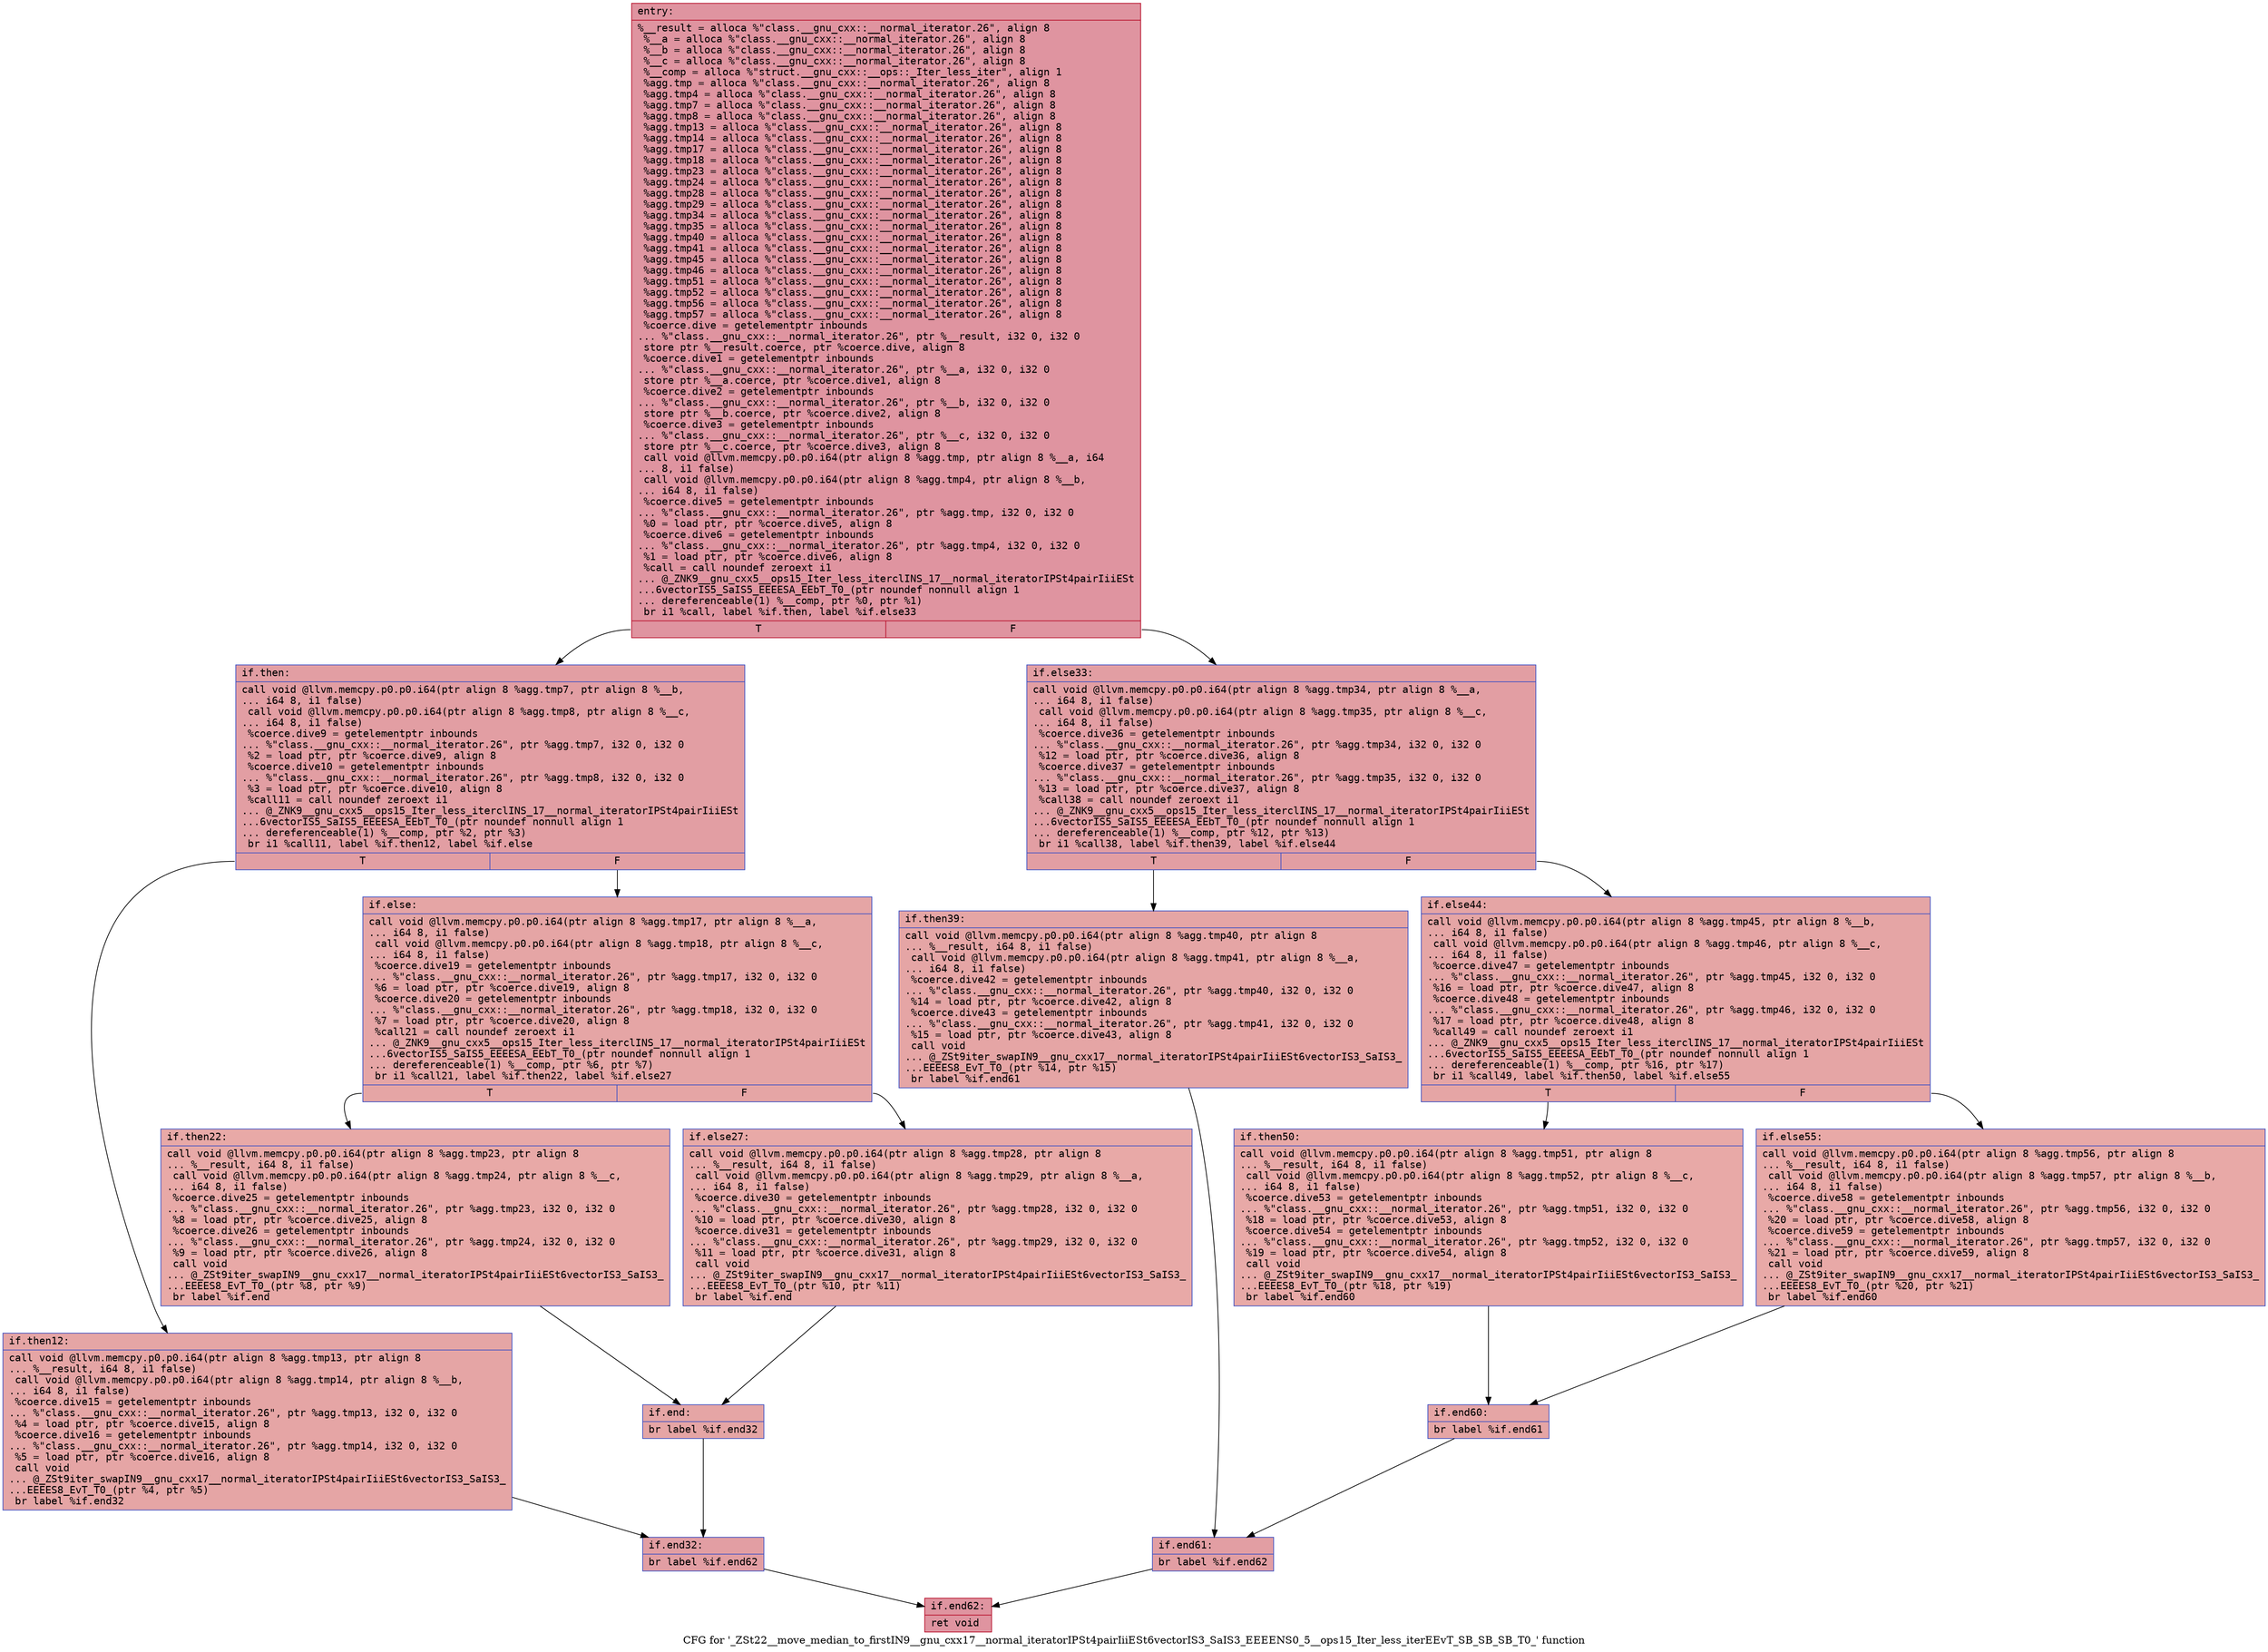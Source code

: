 digraph "CFG for '_ZSt22__move_median_to_firstIN9__gnu_cxx17__normal_iteratorIPSt4pairIiiESt6vectorIS3_SaIS3_EEEENS0_5__ops15_Iter_less_iterEEvT_SB_SB_SB_T0_' function" {
	label="CFG for '_ZSt22__move_median_to_firstIN9__gnu_cxx17__normal_iteratorIPSt4pairIiiESt6vectorIS3_SaIS3_EEEENS0_5__ops15_Iter_less_iterEEvT_SB_SB_SB_T0_' function";

	Node0x56307d7562d0 [shape=record,color="#b70d28ff", style=filled, fillcolor="#b70d2870" fontname="Courier",label="{entry:\l|  %__result = alloca %\"class.__gnu_cxx::__normal_iterator.26\", align 8\l  %__a = alloca %\"class.__gnu_cxx::__normal_iterator.26\", align 8\l  %__b = alloca %\"class.__gnu_cxx::__normal_iterator.26\", align 8\l  %__c = alloca %\"class.__gnu_cxx::__normal_iterator.26\", align 8\l  %__comp = alloca %\"struct.__gnu_cxx::__ops::_Iter_less_iter\", align 1\l  %agg.tmp = alloca %\"class.__gnu_cxx::__normal_iterator.26\", align 8\l  %agg.tmp4 = alloca %\"class.__gnu_cxx::__normal_iterator.26\", align 8\l  %agg.tmp7 = alloca %\"class.__gnu_cxx::__normal_iterator.26\", align 8\l  %agg.tmp8 = alloca %\"class.__gnu_cxx::__normal_iterator.26\", align 8\l  %agg.tmp13 = alloca %\"class.__gnu_cxx::__normal_iterator.26\", align 8\l  %agg.tmp14 = alloca %\"class.__gnu_cxx::__normal_iterator.26\", align 8\l  %agg.tmp17 = alloca %\"class.__gnu_cxx::__normal_iterator.26\", align 8\l  %agg.tmp18 = alloca %\"class.__gnu_cxx::__normal_iterator.26\", align 8\l  %agg.tmp23 = alloca %\"class.__gnu_cxx::__normal_iterator.26\", align 8\l  %agg.tmp24 = alloca %\"class.__gnu_cxx::__normal_iterator.26\", align 8\l  %agg.tmp28 = alloca %\"class.__gnu_cxx::__normal_iterator.26\", align 8\l  %agg.tmp29 = alloca %\"class.__gnu_cxx::__normal_iterator.26\", align 8\l  %agg.tmp34 = alloca %\"class.__gnu_cxx::__normal_iterator.26\", align 8\l  %agg.tmp35 = alloca %\"class.__gnu_cxx::__normal_iterator.26\", align 8\l  %agg.tmp40 = alloca %\"class.__gnu_cxx::__normal_iterator.26\", align 8\l  %agg.tmp41 = alloca %\"class.__gnu_cxx::__normal_iterator.26\", align 8\l  %agg.tmp45 = alloca %\"class.__gnu_cxx::__normal_iterator.26\", align 8\l  %agg.tmp46 = alloca %\"class.__gnu_cxx::__normal_iterator.26\", align 8\l  %agg.tmp51 = alloca %\"class.__gnu_cxx::__normal_iterator.26\", align 8\l  %agg.tmp52 = alloca %\"class.__gnu_cxx::__normal_iterator.26\", align 8\l  %agg.tmp56 = alloca %\"class.__gnu_cxx::__normal_iterator.26\", align 8\l  %agg.tmp57 = alloca %\"class.__gnu_cxx::__normal_iterator.26\", align 8\l  %coerce.dive = getelementptr inbounds\l... %\"class.__gnu_cxx::__normal_iterator.26\", ptr %__result, i32 0, i32 0\l  store ptr %__result.coerce, ptr %coerce.dive, align 8\l  %coerce.dive1 = getelementptr inbounds\l... %\"class.__gnu_cxx::__normal_iterator.26\", ptr %__a, i32 0, i32 0\l  store ptr %__a.coerce, ptr %coerce.dive1, align 8\l  %coerce.dive2 = getelementptr inbounds\l... %\"class.__gnu_cxx::__normal_iterator.26\", ptr %__b, i32 0, i32 0\l  store ptr %__b.coerce, ptr %coerce.dive2, align 8\l  %coerce.dive3 = getelementptr inbounds\l... %\"class.__gnu_cxx::__normal_iterator.26\", ptr %__c, i32 0, i32 0\l  store ptr %__c.coerce, ptr %coerce.dive3, align 8\l  call void @llvm.memcpy.p0.p0.i64(ptr align 8 %agg.tmp, ptr align 8 %__a, i64\l... 8, i1 false)\l  call void @llvm.memcpy.p0.p0.i64(ptr align 8 %agg.tmp4, ptr align 8 %__b,\l... i64 8, i1 false)\l  %coerce.dive5 = getelementptr inbounds\l... %\"class.__gnu_cxx::__normal_iterator.26\", ptr %agg.tmp, i32 0, i32 0\l  %0 = load ptr, ptr %coerce.dive5, align 8\l  %coerce.dive6 = getelementptr inbounds\l... %\"class.__gnu_cxx::__normal_iterator.26\", ptr %agg.tmp4, i32 0, i32 0\l  %1 = load ptr, ptr %coerce.dive6, align 8\l  %call = call noundef zeroext i1\l... @_ZNK9__gnu_cxx5__ops15_Iter_less_iterclINS_17__normal_iteratorIPSt4pairIiiESt\l...6vectorIS5_SaIS5_EEEESA_EEbT_T0_(ptr noundef nonnull align 1\l... dereferenceable(1) %__comp, ptr %0, ptr %1)\l  br i1 %call, label %if.then, label %if.else33\l|{<s0>T|<s1>F}}"];
	Node0x56307d7562d0:s0 -> Node0x56307d758360[tooltip="entry -> if.then\nProbability 50.00%" ];
	Node0x56307d7562d0:s1 -> Node0x56307d7583b0[tooltip="entry -> if.else33\nProbability 50.00%" ];
	Node0x56307d758360 [shape=record,color="#3d50c3ff", style=filled, fillcolor="#be242e70" fontname="Courier",label="{if.then:\l|  call void @llvm.memcpy.p0.p0.i64(ptr align 8 %agg.tmp7, ptr align 8 %__b,\l... i64 8, i1 false)\l  call void @llvm.memcpy.p0.p0.i64(ptr align 8 %agg.tmp8, ptr align 8 %__c,\l... i64 8, i1 false)\l  %coerce.dive9 = getelementptr inbounds\l... %\"class.__gnu_cxx::__normal_iterator.26\", ptr %agg.tmp7, i32 0, i32 0\l  %2 = load ptr, ptr %coerce.dive9, align 8\l  %coerce.dive10 = getelementptr inbounds\l... %\"class.__gnu_cxx::__normal_iterator.26\", ptr %agg.tmp8, i32 0, i32 0\l  %3 = load ptr, ptr %coerce.dive10, align 8\l  %call11 = call noundef zeroext i1\l... @_ZNK9__gnu_cxx5__ops15_Iter_less_iterclINS_17__normal_iteratorIPSt4pairIiiESt\l...6vectorIS5_SaIS5_EEEESA_EEbT_T0_(ptr noundef nonnull align 1\l... dereferenceable(1) %__comp, ptr %2, ptr %3)\l  br i1 %call11, label %if.then12, label %if.else\l|{<s0>T|<s1>F}}"];
	Node0x56307d758360:s0 -> Node0x56307d758af0[tooltip="if.then -> if.then12\nProbability 50.00%" ];
	Node0x56307d758360:s1 -> Node0x56307d758b40[tooltip="if.then -> if.else\nProbability 50.00%" ];
	Node0x56307d758af0 [shape=record,color="#3d50c3ff", style=filled, fillcolor="#c5333470" fontname="Courier",label="{if.then12:\l|  call void @llvm.memcpy.p0.p0.i64(ptr align 8 %agg.tmp13, ptr align 8\l... %__result, i64 8, i1 false)\l  call void @llvm.memcpy.p0.p0.i64(ptr align 8 %agg.tmp14, ptr align 8 %__b,\l... i64 8, i1 false)\l  %coerce.dive15 = getelementptr inbounds\l... %\"class.__gnu_cxx::__normal_iterator.26\", ptr %agg.tmp13, i32 0, i32 0\l  %4 = load ptr, ptr %coerce.dive15, align 8\l  %coerce.dive16 = getelementptr inbounds\l... %\"class.__gnu_cxx::__normal_iterator.26\", ptr %agg.tmp14, i32 0, i32 0\l  %5 = load ptr, ptr %coerce.dive16, align 8\l  call void\l... @_ZSt9iter_swapIN9__gnu_cxx17__normal_iteratorIPSt4pairIiiESt6vectorIS3_SaIS3_\l...EEEES8_EvT_T0_(ptr %4, ptr %5)\l  br label %if.end32\l}"];
	Node0x56307d758af0 -> Node0x56307d7593d0[tooltip="if.then12 -> if.end32\nProbability 100.00%" ];
	Node0x56307d758b40 [shape=record,color="#3d50c3ff", style=filled, fillcolor="#c5333470" fontname="Courier",label="{if.else:\l|  call void @llvm.memcpy.p0.p0.i64(ptr align 8 %agg.tmp17, ptr align 8 %__a,\l... i64 8, i1 false)\l  call void @llvm.memcpy.p0.p0.i64(ptr align 8 %agg.tmp18, ptr align 8 %__c,\l... i64 8, i1 false)\l  %coerce.dive19 = getelementptr inbounds\l... %\"class.__gnu_cxx::__normal_iterator.26\", ptr %agg.tmp17, i32 0, i32 0\l  %6 = load ptr, ptr %coerce.dive19, align 8\l  %coerce.dive20 = getelementptr inbounds\l... %\"class.__gnu_cxx::__normal_iterator.26\", ptr %agg.tmp18, i32 0, i32 0\l  %7 = load ptr, ptr %coerce.dive20, align 8\l  %call21 = call noundef zeroext i1\l... @_ZNK9__gnu_cxx5__ops15_Iter_less_iterclINS_17__normal_iteratorIPSt4pairIiiESt\l...6vectorIS5_SaIS5_EEEESA_EEbT_T0_(ptr noundef nonnull align 1\l... dereferenceable(1) %__comp, ptr %6, ptr %7)\l  br i1 %call21, label %if.then22, label %if.else27\l|{<s0>T|<s1>F}}"];
	Node0x56307d758b40:s0 -> Node0x56307d759ec0[tooltip="if.else -> if.then22\nProbability 50.00%" ];
	Node0x56307d758b40:s1 -> Node0x56307d759f10[tooltip="if.else -> if.else27\nProbability 50.00%" ];
	Node0x56307d759ec0 [shape=record,color="#3d50c3ff", style=filled, fillcolor="#ca3b3770" fontname="Courier",label="{if.then22:\l|  call void @llvm.memcpy.p0.p0.i64(ptr align 8 %agg.tmp23, ptr align 8\l... %__result, i64 8, i1 false)\l  call void @llvm.memcpy.p0.p0.i64(ptr align 8 %agg.tmp24, ptr align 8 %__c,\l... i64 8, i1 false)\l  %coerce.dive25 = getelementptr inbounds\l... %\"class.__gnu_cxx::__normal_iterator.26\", ptr %agg.tmp23, i32 0, i32 0\l  %8 = load ptr, ptr %coerce.dive25, align 8\l  %coerce.dive26 = getelementptr inbounds\l... %\"class.__gnu_cxx::__normal_iterator.26\", ptr %agg.tmp24, i32 0, i32 0\l  %9 = load ptr, ptr %coerce.dive26, align 8\l  call void\l... @_ZSt9iter_swapIN9__gnu_cxx17__normal_iteratorIPSt4pairIiiESt6vectorIS3_SaIS3_\l...EEEES8_EvT_T0_(ptr %8, ptr %9)\l  br label %if.end\l}"];
	Node0x56307d759ec0 -> Node0x56307d75a730[tooltip="if.then22 -> if.end\nProbability 100.00%" ];
	Node0x56307d759f10 [shape=record,color="#3d50c3ff", style=filled, fillcolor="#ca3b3770" fontname="Courier",label="{if.else27:\l|  call void @llvm.memcpy.p0.p0.i64(ptr align 8 %agg.tmp28, ptr align 8\l... %__result, i64 8, i1 false)\l  call void @llvm.memcpy.p0.p0.i64(ptr align 8 %agg.tmp29, ptr align 8 %__a,\l... i64 8, i1 false)\l  %coerce.dive30 = getelementptr inbounds\l... %\"class.__gnu_cxx::__normal_iterator.26\", ptr %agg.tmp28, i32 0, i32 0\l  %10 = load ptr, ptr %coerce.dive30, align 8\l  %coerce.dive31 = getelementptr inbounds\l... %\"class.__gnu_cxx::__normal_iterator.26\", ptr %agg.tmp29, i32 0, i32 0\l  %11 = load ptr, ptr %coerce.dive31, align 8\l  call void\l... @_ZSt9iter_swapIN9__gnu_cxx17__normal_iteratorIPSt4pairIiiESt6vectorIS3_SaIS3_\l...EEEES8_EvT_T0_(ptr %10, ptr %11)\l  br label %if.end\l}"];
	Node0x56307d759f10 -> Node0x56307d75a730[tooltip="if.else27 -> if.end\nProbability 100.00%" ];
	Node0x56307d75a730 [shape=record,color="#3d50c3ff", style=filled, fillcolor="#c5333470" fontname="Courier",label="{if.end:\l|  br label %if.end32\l}"];
	Node0x56307d75a730 -> Node0x56307d7593d0[tooltip="if.end -> if.end32\nProbability 100.00%" ];
	Node0x56307d7593d0 [shape=record,color="#3d50c3ff", style=filled, fillcolor="#be242e70" fontname="Courier",label="{if.end32:\l|  br label %if.end62\l}"];
	Node0x56307d7593d0 -> Node0x56307d75aea0[tooltip="if.end32 -> if.end62\nProbability 100.00%" ];
	Node0x56307d7583b0 [shape=record,color="#3d50c3ff", style=filled, fillcolor="#be242e70" fontname="Courier",label="{if.else33:\l|  call void @llvm.memcpy.p0.p0.i64(ptr align 8 %agg.tmp34, ptr align 8 %__a,\l... i64 8, i1 false)\l  call void @llvm.memcpy.p0.p0.i64(ptr align 8 %agg.tmp35, ptr align 8 %__c,\l... i64 8, i1 false)\l  %coerce.dive36 = getelementptr inbounds\l... %\"class.__gnu_cxx::__normal_iterator.26\", ptr %agg.tmp34, i32 0, i32 0\l  %12 = load ptr, ptr %coerce.dive36, align 8\l  %coerce.dive37 = getelementptr inbounds\l... %\"class.__gnu_cxx::__normal_iterator.26\", ptr %agg.tmp35, i32 0, i32 0\l  %13 = load ptr, ptr %coerce.dive37, align 8\l  %call38 = call noundef zeroext i1\l... @_ZNK9__gnu_cxx5__ops15_Iter_less_iterclINS_17__normal_iteratorIPSt4pairIiiESt\l...6vectorIS5_SaIS5_EEEESA_EEbT_T0_(ptr noundef nonnull align 1\l... dereferenceable(1) %__comp, ptr %12, ptr %13)\l  br i1 %call38, label %if.then39, label %if.else44\l|{<s0>T|<s1>F}}"];
	Node0x56307d7583b0:s0 -> Node0x56307d75b690[tooltip="if.else33 -> if.then39\nProbability 50.00%" ];
	Node0x56307d7583b0:s1 -> Node0x56307d75b6e0[tooltip="if.else33 -> if.else44\nProbability 50.00%" ];
	Node0x56307d75b690 [shape=record,color="#3d50c3ff", style=filled, fillcolor="#c5333470" fontname="Courier",label="{if.then39:\l|  call void @llvm.memcpy.p0.p0.i64(ptr align 8 %agg.tmp40, ptr align 8\l... %__result, i64 8, i1 false)\l  call void @llvm.memcpy.p0.p0.i64(ptr align 8 %agg.tmp41, ptr align 8 %__a,\l... i64 8, i1 false)\l  %coerce.dive42 = getelementptr inbounds\l... %\"class.__gnu_cxx::__normal_iterator.26\", ptr %agg.tmp40, i32 0, i32 0\l  %14 = load ptr, ptr %coerce.dive42, align 8\l  %coerce.dive43 = getelementptr inbounds\l... %\"class.__gnu_cxx::__normal_iterator.26\", ptr %agg.tmp41, i32 0, i32 0\l  %15 = load ptr, ptr %coerce.dive43, align 8\l  call void\l... @_ZSt9iter_swapIN9__gnu_cxx17__normal_iteratorIPSt4pairIiiESt6vectorIS3_SaIS3_\l...EEEES8_EvT_T0_(ptr %14, ptr %15)\l  br label %if.end61\l}"];
	Node0x56307d75b690 -> Node0x56307d75bea0[tooltip="if.then39 -> if.end61\nProbability 100.00%" ];
	Node0x56307d75b6e0 [shape=record,color="#3d50c3ff", style=filled, fillcolor="#c5333470" fontname="Courier",label="{if.else44:\l|  call void @llvm.memcpy.p0.p0.i64(ptr align 8 %agg.tmp45, ptr align 8 %__b,\l... i64 8, i1 false)\l  call void @llvm.memcpy.p0.p0.i64(ptr align 8 %agg.tmp46, ptr align 8 %__c,\l... i64 8, i1 false)\l  %coerce.dive47 = getelementptr inbounds\l... %\"class.__gnu_cxx::__normal_iterator.26\", ptr %agg.tmp45, i32 0, i32 0\l  %16 = load ptr, ptr %coerce.dive47, align 8\l  %coerce.dive48 = getelementptr inbounds\l... %\"class.__gnu_cxx::__normal_iterator.26\", ptr %agg.tmp46, i32 0, i32 0\l  %17 = load ptr, ptr %coerce.dive48, align 8\l  %call49 = call noundef zeroext i1\l... @_ZNK9__gnu_cxx5__ops15_Iter_less_iterclINS_17__normal_iteratorIPSt4pairIiiESt\l...6vectorIS5_SaIS5_EEEESA_EEbT_T0_(ptr noundef nonnull align 1\l... dereferenceable(1) %__comp, ptr %16, ptr %17)\l  br i1 %call49, label %if.then50, label %if.else55\l|{<s0>T|<s1>F}}"];
	Node0x56307d75b6e0:s0 -> Node0x56307d75c620[tooltip="if.else44 -> if.then50\nProbability 50.00%" ];
	Node0x56307d75b6e0:s1 -> Node0x56307d75c670[tooltip="if.else44 -> if.else55\nProbability 50.00%" ];
	Node0x56307d75c620 [shape=record,color="#3d50c3ff", style=filled, fillcolor="#ca3b3770" fontname="Courier",label="{if.then50:\l|  call void @llvm.memcpy.p0.p0.i64(ptr align 8 %agg.tmp51, ptr align 8\l... %__result, i64 8, i1 false)\l  call void @llvm.memcpy.p0.p0.i64(ptr align 8 %agg.tmp52, ptr align 8 %__c,\l... i64 8, i1 false)\l  %coerce.dive53 = getelementptr inbounds\l... %\"class.__gnu_cxx::__normal_iterator.26\", ptr %agg.tmp51, i32 0, i32 0\l  %18 = load ptr, ptr %coerce.dive53, align 8\l  %coerce.dive54 = getelementptr inbounds\l... %\"class.__gnu_cxx::__normal_iterator.26\", ptr %agg.tmp52, i32 0, i32 0\l  %19 = load ptr, ptr %coerce.dive54, align 8\l  call void\l... @_ZSt9iter_swapIN9__gnu_cxx17__normal_iteratorIPSt4pairIiiESt6vectorIS3_SaIS3_\l...EEEES8_EvT_T0_(ptr %18, ptr %19)\l  br label %if.end60\l}"];
	Node0x56307d75c620 -> Node0x56307d75cdc0[tooltip="if.then50 -> if.end60\nProbability 100.00%" ];
	Node0x56307d75c670 [shape=record,color="#3d50c3ff", style=filled, fillcolor="#ca3b3770" fontname="Courier",label="{if.else55:\l|  call void @llvm.memcpy.p0.p0.i64(ptr align 8 %agg.tmp56, ptr align 8\l... %__result, i64 8, i1 false)\l  call void @llvm.memcpy.p0.p0.i64(ptr align 8 %agg.tmp57, ptr align 8 %__b,\l... i64 8, i1 false)\l  %coerce.dive58 = getelementptr inbounds\l... %\"class.__gnu_cxx::__normal_iterator.26\", ptr %agg.tmp56, i32 0, i32 0\l  %20 = load ptr, ptr %coerce.dive58, align 8\l  %coerce.dive59 = getelementptr inbounds\l... %\"class.__gnu_cxx::__normal_iterator.26\", ptr %agg.tmp57, i32 0, i32 0\l  %21 = load ptr, ptr %coerce.dive59, align 8\l  call void\l... @_ZSt9iter_swapIN9__gnu_cxx17__normal_iteratorIPSt4pairIiiESt6vectorIS3_SaIS3_\l...EEEES8_EvT_T0_(ptr %20, ptr %21)\l  br label %if.end60\l}"];
	Node0x56307d75c670 -> Node0x56307d75cdc0[tooltip="if.else55 -> if.end60\nProbability 100.00%" ];
	Node0x56307d75cdc0 [shape=record,color="#3d50c3ff", style=filled, fillcolor="#c5333470" fontname="Courier",label="{if.end60:\l|  br label %if.end61\l}"];
	Node0x56307d75cdc0 -> Node0x56307d75bea0[tooltip="if.end60 -> if.end61\nProbability 100.00%" ];
	Node0x56307d75bea0 [shape=record,color="#3d50c3ff", style=filled, fillcolor="#be242e70" fontname="Courier",label="{if.end61:\l|  br label %if.end62\l}"];
	Node0x56307d75bea0 -> Node0x56307d75aea0[tooltip="if.end61 -> if.end62\nProbability 100.00%" ];
	Node0x56307d75aea0 [shape=record,color="#b70d28ff", style=filled, fillcolor="#b70d2870" fontname="Courier",label="{if.end62:\l|  ret void\l}"];
}
